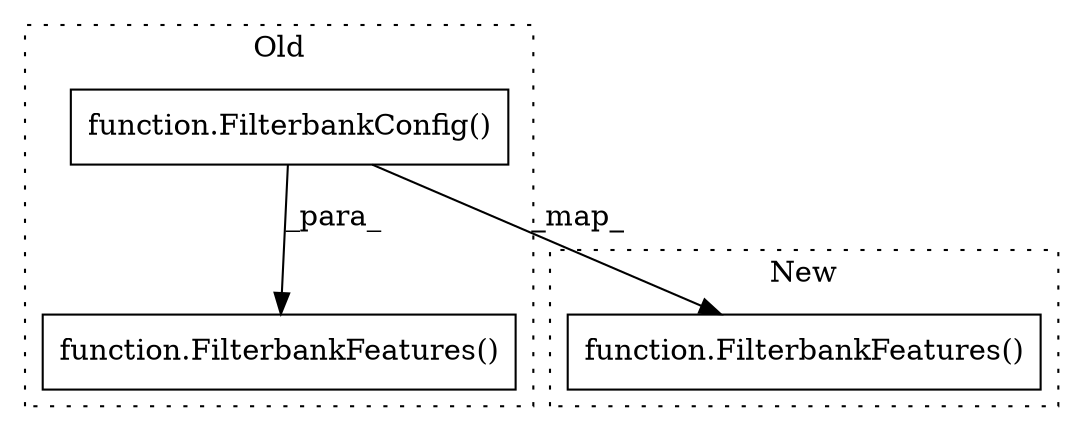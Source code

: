 digraph G {
subgraph cluster0 {
1 [label="function.FilterbankConfig()" a="75" s="11547" l="26" shape="box"];
3 [label="function.FilterbankFeatures()" a="75" s="11528,11573" l="19,1" shape="box"];
label = "Old";
style="dotted";
}
subgraph cluster1 {
2 [label="function.FilterbankFeatures()" a="75" s="11416" l="28" shape="box"];
label = "New";
style="dotted";
}
1 -> 3 [label="_para_"];
1 -> 2 [label="_map_"];
}
